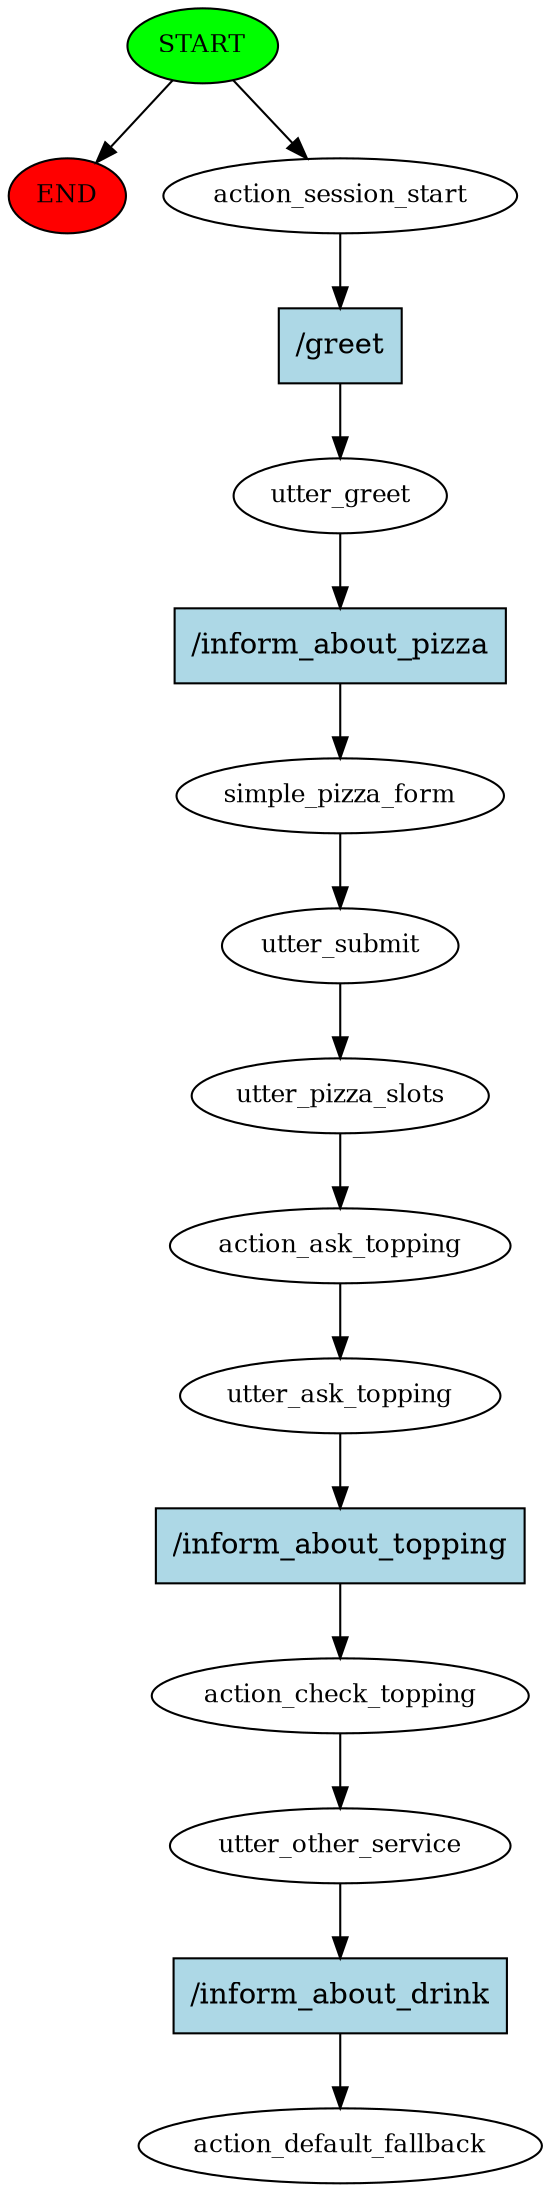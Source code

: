 digraph  {
0 [class="start active", fillcolor=green, fontsize=12, label=START, style=filled];
"-1" [class=end, fillcolor=red, fontsize=12, label=END, style=filled];
1 [class=active, fontsize=12, label=action_session_start];
2 [class=active, fontsize=12, label=utter_greet];
3 [class=active, fontsize=12, label=simple_pizza_form];
4 [class=active, fontsize=12, label=utter_submit];
5 [class=active, fontsize=12, label=utter_pizza_slots];
6 [class=active, fontsize=12, label=action_ask_topping];
7 [class=active, fontsize=12, label=utter_ask_topping];
8 [class=active, fontsize=12, label=action_check_topping];
9 [class=active, fontsize=12, label=utter_other_service];
10 [class="dashed active", fontsize=12, label=action_default_fallback];
11 [class="intent active", fillcolor=lightblue, label="/greet", shape=rect, style=filled];
12 [class="intent active", fillcolor=lightblue, label="/inform_about_pizza", shape=rect, style=filled];
13 [class="intent active", fillcolor=lightblue, label="/inform_about_topping", shape=rect, style=filled];
14 [class="intent active", fillcolor=lightblue, label="/inform_about_drink", shape=rect, style=filled];
0 -> "-1"  [class="", key=NONE, label=""];
0 -> 1  [class=active, key=NONE, label=""];
1 -> 11  [class=active, key=0];
2 -> 12  [class=active, key=0];
3 -> 4  [class=active, key=NONE, label=""];
4 -> 5  [class=active, key=NONE, label=""];
5 -> 6  [class=active, key=NONE, label=""];
6 -> 7  [class=active, key=NONE, label=""];
7 -> 13  [class=active, key=0];
8 -> 9  [class=active, key=NONE, label=""];
9 -> 14  [class=active, key=0];
11 -> 2  [class=active, key=0];
12 -> 3  [class=active, key=0];
13 -> 8  [class=active, key=0];
14 -> 10  [class=active, key=0];
}
